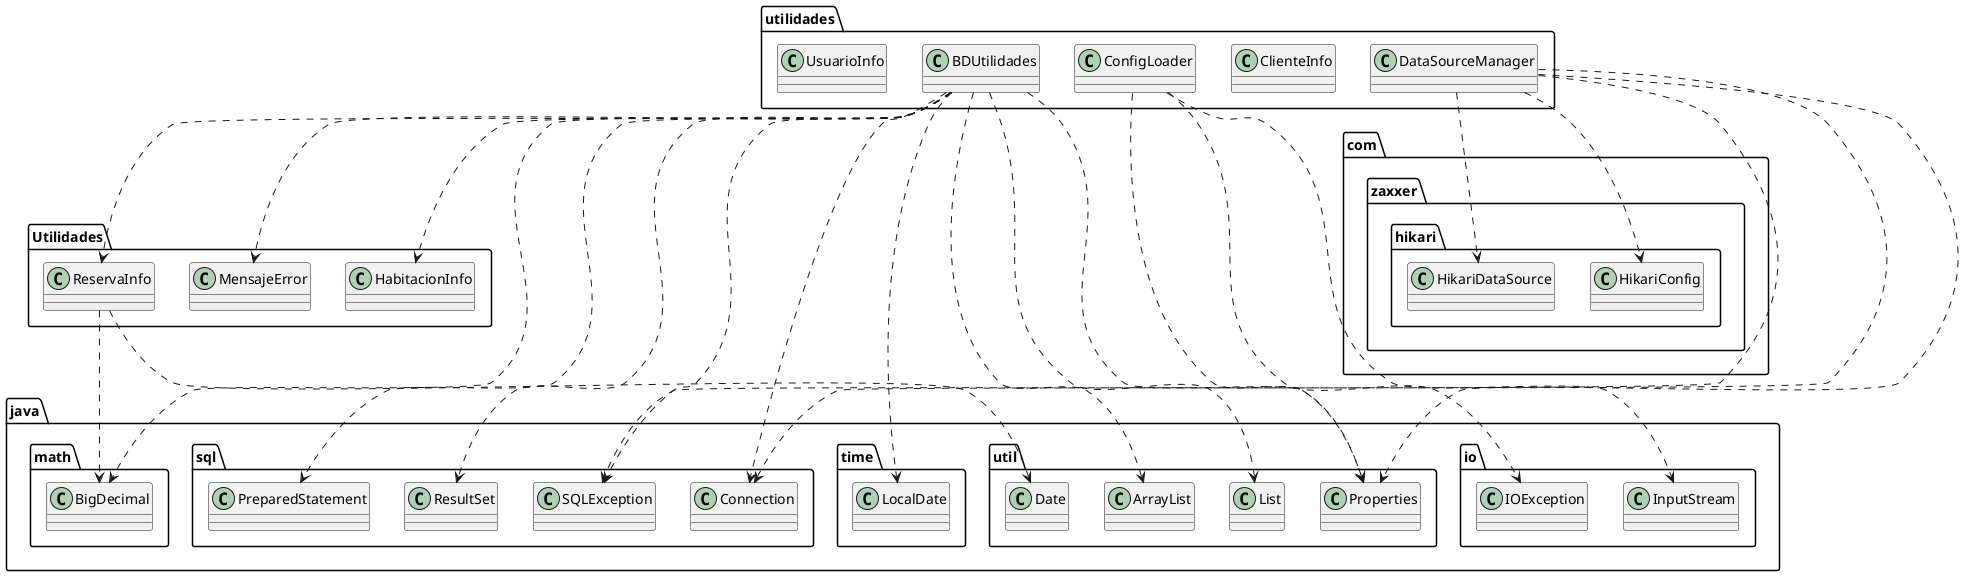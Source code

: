 @startuml
class Utilidades.HabitacionInfo
class Utilidades.MensajeError
class Utilidades.ReservaInfo
class com.zaxxer.hikari.HikariConfig
class com.zaxxer.hikari.HikariDataSource
class java.io.IOException
class java.io.InputStream
class java.math.BigDecimal
class java.sql.Connection
class java.sql.PreparedStatement
class java.sql.ResultSet
class java.sql.SQLException
class java.time.LocalDate
class java.util.ArrayList
class java.util.Date
class java.util.List
class java.util.Properties
class utilidades.BDUtilidades
class utilidades.ClienteInfo
class utilidades.ConfigLoader
class utilidades.DataSourceManager
class utilidades.UsuarioInfo
Utilidades.ReservaInfo ..> java.math.BigDecimal
Utilidades.ReservaInfo ..> java.util.Date
utilidades.BDUtilidades ..> Utilidades.HabitacionInfo
utilidades.BDUtilidades ..> Utilidades.MensajeError
utilidades.BDUtilidades ..> Utilidades.ReservaInfo
utilidades.BDUtilidades ..> java.math.BigDecimal
utilidades.BDUtilidades ..> java.sql.Connection
utilidades.BDUtilidades ..> java.sql.PreparedStatement
utilidades.BDUtilidades ..> java.sql.ResultSet
utilidades.BDUtilidades ..> java.sql.SQLException
utilidades.BDUtilidades ..> java.time.LocalDate
utilidades.BDUtilidades ..> java.util.ArrayList
utilidades.BDUtilidades ..> java.util.List
utilidades.BDUtilidades ..> java.util.Properties
utilidades.ConfigLoader ..> java.io.IOException
utilidades.ConfigLoader ..> java.io.InputStream
utilidades.ConfigLoader ..> java.util.Properties
utilidades.DataSourceManager ..> com.zaxxer.hikari.HikariConfig
utilidades.DataSourceManager ..> com.zaxxer.hikari.HikariDataSource
utilidades.DataSourceManager ..> java.sql.Connection
utilidades.DataSourceManager ..> java.sql.SQLException
utilidades.DataSourceManager ..> java.util.Properties
@enduml